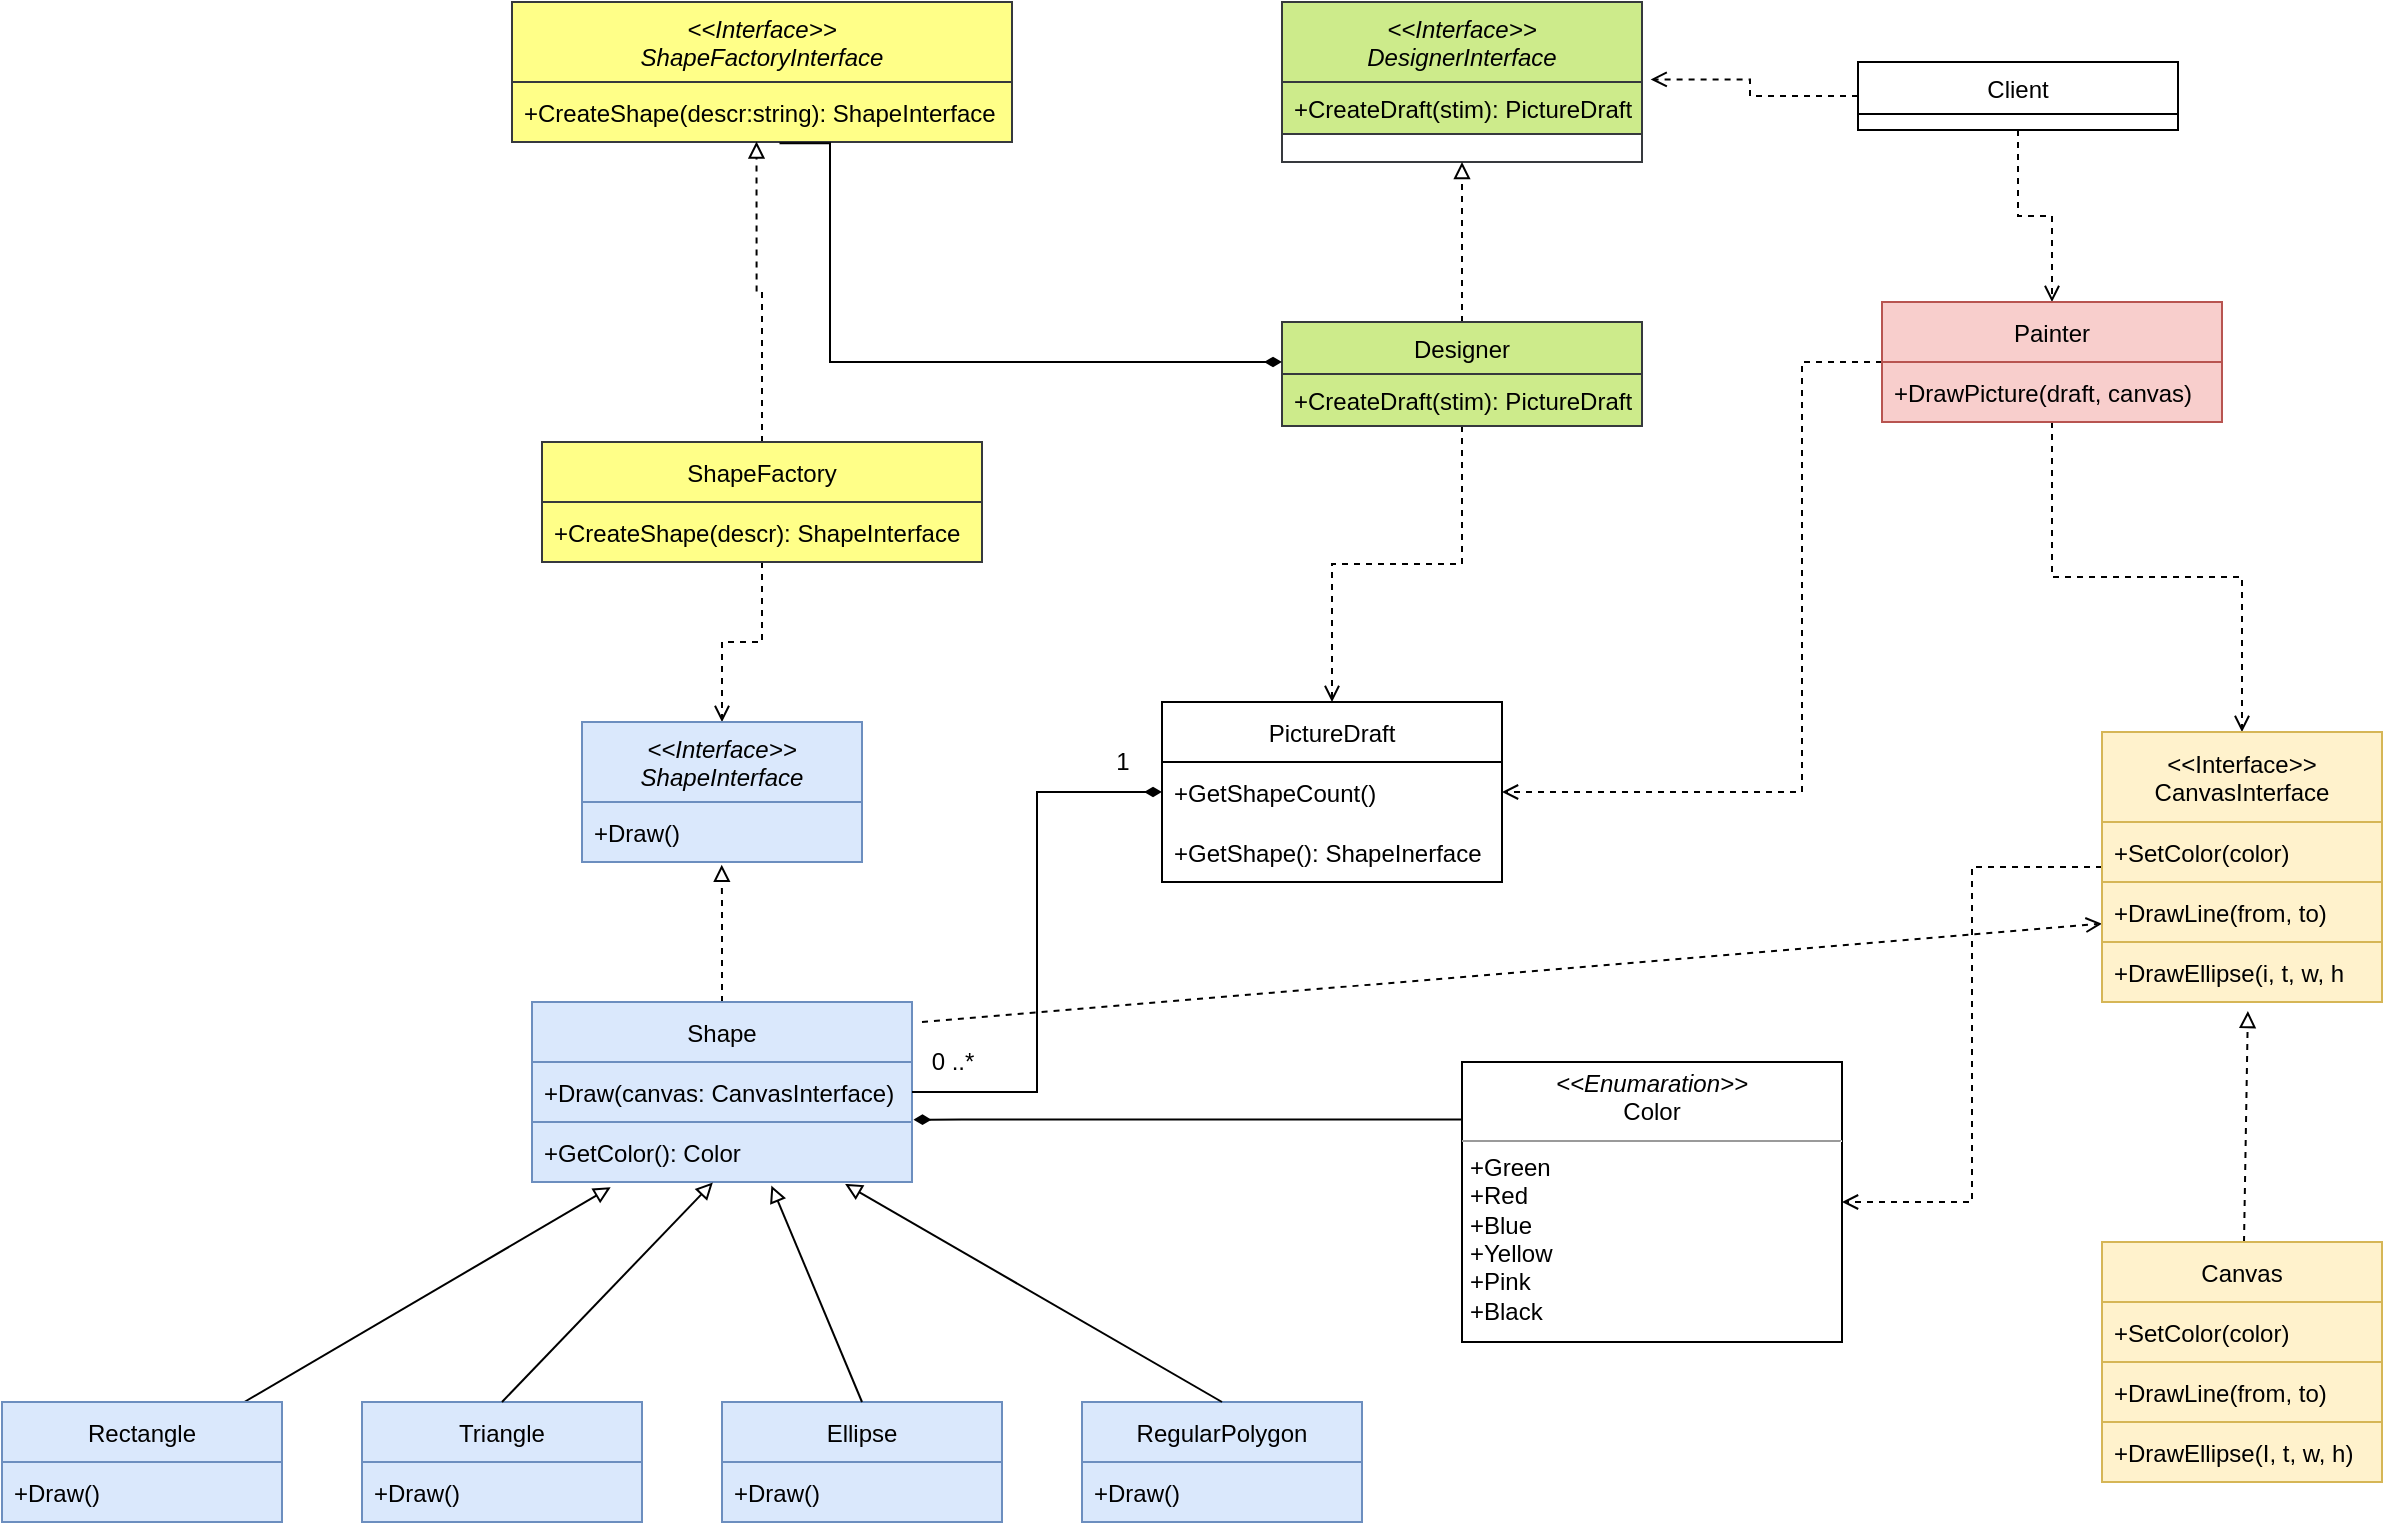 <mxfile version="17.2.4" type="github">
  <diagram id="C5RBs43oDa-KdzZeNtuy" name="Page-1">
    <mxGraphModel dx="2424" dy="891" grid="1" gridSize="10" guides="1" tooltips="1" connect="1" arrows="1" fold="1" page="1" pageScale="1" pageWidth="827" pageHeight="1169" math="0" shadow="0">
      <root>
        <mxCell id="WIyWlLk6GJQsqaUBKTNV-0" />
        <mxCell id="WIyWlLk6GJQsqaUBKTNV-1" parent="WIyWlLk6GJQsqaUBKTNV-0" />
        <mxCell id="zkfFHV4jXpPFQw0GAbJ--0" value="&lt;&lt;Interface&gt;&gt;&#xa;DesignerInterface" style="swimlane;fontStyle=2;align=center;verticalAlign=top;childLayout=stackLayout;horizontal=1;startSize=40;horizontalStack=0;resizeParent=1;resizeLast=0;collapsible=1;marginBottom=0;rounded=0;shadow=0;strokeWidth=1;fillColor=#cdeb8b;strokeColor=#36393d;" parent="WIyWlLk6GJQsqaUBKTNV-1" vertex="1">
          <mxGeometry x="220" y="100" width="180" height="80" as="geometry">
            <mxRectangle x="230" y="140" width="160" height="26" as="alternateBounds" />
          </mxGeometry>
        </mxCell>
        <mxCell id="zkfFHV4jXpPFQw0GAbJ--5" value="+CreateDraft(stim): PictureDraft" style="text;align=left;verticalAlign=top;spacingLeft=4;spacingRight=4;overflow=hidden;rotatable=0;points=[[0,0.5],[1,0.5]];portConstraint=eastwest;fillColor=#cdeb8b;strokeColor=#36393d;" parent="zkfFHV4jXpPFQw0GAbJ--0" vertex="1">
          <mxGeometry y="40" width="180" height="26" as="geometry" />
        </mxCell>
        <mxCell id="34K8-OLlR78BjBaU6Wkd-9" style="edgeStyle=orthogonalEdgeStyle;rounded=0;orthogonalLoop=1;jettySize=auto;html=1;entryX=0.5;entryY=1;entryDx=0;entryDy=0;fontFamily=Helvetica;fontSize=12;fontColor=default;dashed=1;endArrow=block;endFill=0;" edge="1" parent="WIyWlLk6GJQsqaUBKTNV-1" source="zkfFHV4jXpPFQw0GAbJ--6" target="zkfFHV4jXpPFQw0GAbJ--0">
          <mxGeometry relative="1" as="geometry" />
        </mxCell>
        <mxCell id="34K8-OLlR78BjBaU6Wkd-48" style="edgeStyle=orthogonalEdgeStyle;rounded=0;orthogonalLoop=1;jettySize=auto;html=1;entryX=0.5;entryY=0;entryDx=0;entryDy=0;fontFamily=Helvetica;fontSize=12;fontColor=default;endArrow=open;endFill=0;dashed=1;" edge="1" parent="WIyWlLk6GJQsqaUBKTNV-1" source="zkfFHV4jXpPFQw0GAbJ--6" target="34K8-OLlR78BjBaU6Wkd-44">
          <mxGeometry relative="1" as="geometry" />
        </mxCell>
        <mxCell id="zkfFHV4jXpPFQw0GAbJ--6" value="Designer" style="swimlane;fontStyle=0;align=center;verticalAlign=top;childLayout=stackLayout;horizontal=1;startSize=26;horizontalStack=0;resizeParent=1;resizeLast=0;collapsible=1;marginBottom=0;rounded=0;shadow=0;strokeWidth=1;fillColor=#cdeb8b;strokeColor=#36393d;" parent="WIyWlLk6GJQsqaUBKTNV-1" vertex="1">
          <mxGeometry x="220" y="260" width="180" height="52" as="geometry">
            <mxRectangle x="120" y="360" width="160" height="26" as="alternateBounds" />
          </mxGeometry>
        </mxCell>
        <mxCell id="zkfFHV4jXpPFQw0GAbJ--8" value="+CreateDraft(stim): PictureDraft" style="text;align=left;verticalAlign=top;spacingLeft=4;spacingRight=4;overflow=hidden;rotatable=0;points=[[0,0.5],[1,0.5]];portConstraint=eastwest;rounded=0;shadow=0;html=0;fillColor=#cdeb8b;strokeColor=#36393d;" parent="zkfFHV4jXpPFQw0GAbJ--6" vertex="1">
          <mxGeometry y="26" width="180" height="26" as="geometry" />
        </mxCell>
        <mxCell id="34K8-OLlR78BjBaU6Wkd-52" style="edgeStyle=orthogonalEdgeStyle;rounded=0;orthogonalLoop=1;jettySize=auto;html=1;entryX=1.024;entryY=-0.05;entryDx=0;entryDy=0;entryPerimeter=0;fontFamily=Helvetica;fontSize=12;fontColor=default;endArrow=open;endFill=0;dashed=1;" edge="1" parent="WIyWlLk6GJQsqaUBKTNV-1" source="zkfFHV4jXpPFQw0GAbJ--17" target="zkfFHV4jXpPFQw0GAbJ--5">
          <mxGeometry relative="1" as="geometry" />
        </mxCell>
        <mxCell id="34K8-OLlR78BjBaU6Wkd-57" style="edgeStyle=orthogonalEdgeStyle;rounded=0;orthogonalLoop=1;jettySize=auto;html=1;entryX=0.5;entryY=0;entryDx=0;entryDy=0;dashed=1;fontFamily=Helvetica;fontSize=12;fontColor=default;endArrow=open;endFill=0;" edge="1" parent="WIyWlLk6GJQsqaUBKTNV-1" source="zkfFHV4jXpPFQw0GAbJ--17" target="34K8-OLlR78BjBaU6Wkd-53">
          <mxGeometry relative="1" as="geometry" />
        </mxCell>
        <mxCell id="zkfFHV4jXpPFQw0GAbJ--17" value="Client" style="swimlane;fontStyle=0;align=center;verticalAlign=top;childLayout=stackLayout;horizontal=1;startSize=26;horizontalStack=0;resizeParent=1;resizeLast=0;collapsible=1;marginBottom=0;rounded=0;shadow=0;strokeWidth=1;" parent="WIyWlLk6GJQsqaUBKTNV-1" vertex="1">
          <mxGeometry x="508" y="130" width="160" height="34" as="geometry">
            <mxRectangle x="550" y="140" width="160" height="26" as="alternateBounds" />
          </mxGeometry>
        </mxCell>
        <mxCell id="34K8-OLlR78BjBaU6Wkd-10" value="&lt;&lt;Interface&gt;&gt;&#xa;ShapeFactoryInterface" style="swimlane;fontStyle=2;childLayout=stackLayout;horizontal=1;startSize=40;horizontalStack=0;resizeParent=1;resizeParentMax=0;resizeLast=0;collapsible=1;marginBottom=0;rounded=0;shadow=0;fontFamily=Helvetica;fontSize=12;fillColor=#ffff88;html=0;strokeColor=#36393d;" vertex="1" parent="WIyWlLk6GJQsqaUBKTNV-1">
          <mxGeometry x="-165" y="100" width="250" height="70" as="geometry" />
        </mxCell>
        <mxCell id="34K8-OLlR78BjBaU6Wkd-11" value="+CreateShape(descr:string): ShapeInterface" style="text;strokeColor=#36393d;fillColor=#ffff88;align=left;verticalAlign=middle;spacingLeft=4;spacingRight=4;overflow=hidden;points=[[0,0.5],[1,0.5]];portConstraint=eastwest;rotatable=0;rounded=0;shadow=0;fontFamily=Helvetica;fontSize=12;html=0;" vertex="1" parent="34K8-OLlR78BjBaU6Wkd-10">
          <mxGeometry y="40" width="250" height="30" as="geometry" />
        </mxCell>
        <mxCell id="34K8-OLlR78BjBaU6Wkd-14" style="edgeStyle=orthogonalEdgeStyle;rounded=0;orthogonalLoop=1;jettySize=auto;html=1;fontFamily=Helvetica;fontSize=12;fontColor=default;endArrow=diamondThin;endFill=1;exitX=0.535;exitY=1.019;exitDx=0;exitDy=0;exitPerimeter=0;" edge="1" parent="WIyWlLk6GJQsqaUBKTNV-1" source="34K8-OLlR78BjBaU6Wkd-11" target="zkfFHV4jXpPFQw0GAbJ--6">
          <mxGeometry relative="1" as="geometry">
            <Array as="points">
              <mxPoint x="-6" y="280" />
            </Array>
          </mxGeometry>
        </mxCell>
        <mxCell id="34K8-OLlR78BjBaU6Wkd-19" style="edgeStyle=orthogonalEdgeStyle;rounded=0;orthogonalLoop=1;jettySize=auto;html=1;fontFamily=Helvetica;fontSize=12;fontColor=default;endArrow=block;endFill=0;entryX=0.489;entryY=0.993;entryDx=0;entryDy=0;entryPerimeter=0;dashed=1;" edge="1" parent="WIyWlLk6GJQsqaUBKTNV-1" source="34K8-OLlR78BjBaU6Wkd-15" target="34K8-OLlR78BjBaU6Wkd-11">
          <mxGeometry relative="1" as="geometry">
            <mxPoint x="-20" y="190" as="targetPoint" />
          </mxGeometry>
        </mxCell>
        <mxCell id="34K8-OLlR78BjBaU6Wkd-29" style="edgeStyle=orthogonalEdgeStyle;rounded=0;orthogonalLoop=1;jettySize=auto;html=1;entryX=0.5;entryY=0;entryDx=0;entryDy=0;dashed=1;fontFamily=Helvetica;fontSize=12;fontColor=default;endArrow=open;endFill=0;" edge="1" parent="WIyWlLk6GJQsqaUBKTNV-1" source="34K8-OLlR78BjBaU6Wkd-15" target="34K8-OLlR78BjBaU6Wkd-20">
          <mxGeometry relative="1" as="geometry" />
        </mxCell>
        <mxCell id="34K8-OLlR78BjBaU6Wkd-15" value="ShapeFactory" style="swimlane;fontStyle=0;childLayout=stackLayout;horizontal=1;startSize=30;horizontalStack=0;resizeParent=1;resizeParentMax=0;resizeLast=0;collapsible=1;marginBottom=0;rounded=0;shadow=0;fontFamily=Helvetica;fontSize=12;fillColor=#ffff88;html=0;strokeColor=#36393d;" vertex="1" parent="WIyWlLk6GJQsqaUBKTNV-1">
          <mxGeometry x="-150" y="320" width="220" height="60" as="geometry" />
        </mxCell>
        <mxCell id="34K8-OLlR78BjBaU6Wkd-16" value="+CreateShape(descr): ShapeInterface" style="text;strokeColor=#36393d;fillColor=#ffff88;align=left;verticalAlign=middle;spacingLeft=4;spacingRight=4;overflow=hidden;points=[[0,0.5],[1,0.5]];portConstraint=eastwest;rotatable=0;rounded=0;shadow=0;fontFamily=Helvetica;fontSize=12;html=0;" vertex="1" parent="34K8-OLlR78BjBaU6Wkd-15">
          <mxGeometry y="30" width="220" height="30" as="geometry" />
        </mxCell>
        <mxCell id="34K8-OLlR78BjBaU6Wkd-20" value="&lt;&lt;Interface&gt;&gt;&#xa;ShapeInterface" style="swimlane;fontStyle=2;childLayout=stackLayout;horizontal=1;startSize=40;horizontalStack=0;resizeParent=1;resizeParentMax=0;resizeLast=0;collapsible=1;marginBottom=0;rounded=0;shadow=0;fontFamily=Helvetica;fontSize=12;fillColor=#dae8fc;html=0;strokeColor=#6c8ebf;" vertex="1" parent="WIyWlLk6GJQsqaUBKTNV-1">
          <mxGeometry x="-130" y="460" width="140" height="70" as="geometry" />
        </mxCell>
        <mxCell id="34K8-OLlR78BjBaU6Wkd-21" value="+Draw()" style="text;strokeColor=#6c8ebf;fillColor=#dae8fc;align=left;verticalAlign=middle;spacingLeft=4;spacingRight=4;overflow=hidden;points=[[0,0.5],[1,0.5]];portConstraint=eastwest;rotatable=0;rounded=0;shadow=0;fontFamily=Helvetica;fontSize=12;html=0;" vertex="1" parent="34K8-OLlR78BjBaU6Wkd-20">
          <mxGeometry y="40" width="140" height="30" as="geometry" />
        </mxCell>
        <mxCell id="34K8-OLlR78BjBaU6Wkd-28" style="edgeStyle=orthogonalEdgeStyle;rounded=0;orthogonalLoop=1;jettySize=auto;html=1;entryX=0.499;entryY=1.047;entryDx=0;entryDy=0;entryPerimeter=0;dashed=1;fontFamily=Helvetica;fontSize=12;fontColor=default;endArrow=block;endFill=0;" edge="1" parent="WIyWlLk6GJQsqaUBKTNV-1" source="34K8-OLlR78BjBaU6Wkd-24" target="34K8-OLlR78BjBaU6Wkd-21">
          <mxGeometry relative="1" as="geometry">
            <Array as="points">
              <mxPoint x="-60" y="550" />
              <mxPoint x="-60" y="550" />
            </Array>
          </mxGeometry>
        </mxCell>
        <mxCell id="34K8-OLlR78BjBaU6Wkd-69" style="rounded=0;orthogonalLoop=1;jettySize=auto;html=1;fontFamily=Helvetica;fontSize=12;fontColor=default;endArrow=open;endFill=0;dashed=1;" edge="1" parent="WIyWlLk6GJQsqaUBKTNV-1" target="34K8-OLlR78BjBaU6Wkd-67">
          <mxGeometry relative="1" as="geometry">
            <mxPoint x="40" y="610" as="sourcePoint" />
          </mxGeometry>
        </mxCell>
        <mxCell id="34K8-OLlR78BjBaU6Wkd-24" value="Shape" style="swimlane;fontStyle=0;childLayout=stackLayout;horizontal=1;startSize=30;horizontalStack=0;resizeParent=1;resizeParentMax=0;resizeLast=0;collapsible=1;marginBottom=0;rounded=0;shadow=0;fontFamily=Helvetica;fontSize=12;fillColor=#dae8fc;html=0;strokeColor=#6c8ebf;" vertex="1" parent="WIyWlLk6GJQsqaUBKTNV-1">
          <mxGeometry x="-155" y="600" width="190" height="90" as="geometry" />
        </mxCell>
        <mxCell id="34K8-OLlR78BjBaU6Wkd-25" value="+Draw(canvas: CanvasInterface)" style="text;strokeColor=#6c8ebf;fillColor=#dae8fc;align=left;verticalAlign=middle;spacingLeft=4;spacingRight=4;overflow=hidden;points=[[0,0.5],[1,0.5]];portConstraint=eastwest;rotatable=0;rounded=0;shadow=0;fontFamily=Helvetica;fontSize=12;html=0;" vertex="1" parent="34K8-OLlR78BjBaU6Wkd-24">
          <mxGeometry y="30" width="190" height="30" as="geometry" />
        </mxCell>
        <mxCell id="34K8-OLlR78BjBaU6Wkd-26" value="+GetColor(): Color" style="text;strokeColor=#6c8ebf;fillColor=#dae8fc;align=left;verticalAlign=middle;spacingLeft=4;spacingRight=4;overflow=hidden;points=[[0,0.5],[1,0.5]];portConstraint=eastwest;rotatable=0;rounded=0;shadow=0;fontFamily=Helvetica;fontSize=12;html=0;" vertex="1" parent="34K8-OLlR78BjBaU6Wkd-24">
          <mxGeometry y="60" width="190" height="30" as="geometry" />
        </mxCell>
        <mxCell id="34K8-OLlR78BjBaU6Wkd-40" style="rounded=0;orthogonalLoop=1;jettySize=auto;html=1;entryX=0.207;entryY=1.087;entryDx=0;entryDy=0;entryPerimeter=0;fontFamily=Helvetica;fontSize=12;fontColor=default;endArrow=block;endFill=0;" edge="1" parent="WIyWlLk6GJQsqaUBKTNV-1" source="34K8-OLlR78BjBaU6Wkd-30" target="34K8-OLlR78BjBaU6Wkd-26">
          <mxGeometry relative="1" as="geometry" />
        </mxCell>
        <mxCell id="34K8-OLlR78BjBaU6Wkd-30" value="Rectangle" style="swimlane;fontStyle=0;childLayout=stackLayout;horizontal=1;startSize=30;horizontalStack=0;resizeParent=1;resizeParentMax=0;resizeLast=0;collapsible=1;marginBottom=0;rounded=0;shadow=0;fontFamily=Helvetica;fontSize=12;fillColor=#dae8fc;html=0;strokeColor=#6c8ebf;" vertex="1" parent="WIyWlLk6GJQsqaUBKTNV-1">
          <mxGeometry x="-420" y="800" width="140" height="60" as="geometry" />
        </mxCell>
        <mxCell id="34K8-OLlR78BjBaU6Wkd-31" value="+Draw()" style="text;strokeColor=#6c8ebf;fillColor=#dae8fc;align=left;verticalAlign=middle;spacingLeft=4;spacingRight=4;overflow=hidden;points=[[0,0.5],[1,0.5]];portConstraint=eastwest;rotatable=0;rounded=0;shadow=0;fontFamily=Helvetica;fontSize=12;html=0;" vertex="1" parent="34K8-OLlR78BjBaU6Wkd-30">
          <mxGeometry y="30" width="140" height="30" as="geometry" />
        </mxCell>
        <mxCell id="34K8-OLlR78BjBaU6Wkd-34" value="Triangle" style="swimlane;fontStyle=0;childLayout=stackLayout;horizontal=1;startSize=30;horizontalStack=0;resizeParent=1;resizeParentMax=0;resizeLast=0;collapsible=1;marginBottom=0;rounded=0;shadow=0;fontFamily=Helvetica;fontSize=12;fillColor=#dae8fc;html=0;strokeColor=#6c8ebf;" vertex="1" parent="WIyWlLk6GJQsqaUBKTNV-1">
          <mxGeometry x="-240" y="800" width="140" height="60" as="geometry" />
        </mxCell>
        <mxCell id="34K8-OLlR78BjBaU6Wkd-35" value="+Draw()" style="text;strokeColor=#6c8ebf;fillColor=#dae8fc;align=left;verticalAlign=middle;spacingLeft=4;spacingRight=4;overflow=hidden;points=[[0,0.5],[1,0.5]];portConstraint=eastwest;rotatable=0;rounded=0;shadow=0;fontFamily=Helvetica;fontSize=12;html=0;" vertex="1" parent="34K8-OLlR78BjBaU6Wkd-34">
          <mxGeometry y="30" width="140" height="30" as="geometry" />
        </mxCell>
        <mxCell id="34K8-OLlR78BjBaU6Wkd-36" value="Ellipse" style="swimlane;fontStyle=0;childLayout=stackLayout;horizontal=1;startSize=30;horizontalStack=0;resizeParent=1;resizeParentMax=0;resizeLast=0;collapsible=1;marginBottom=0;rounded=0;shadow=0;fontFamily=Helvetica;fontSize=12;fillColor=#dae8fc;html=0;strokeColor=#6c8ebf;" vertex="1" parent="WIyWlLk6GJQsqaUBKTNV-1">
          <mxGeometry x="-60" y="800" width="140" height="60" as="geometry" />
        </mxCell>
        <mxCell id="34K8-OLlR78BjBaU6Wkd-37" value="+Draw()" style="text;strokeColor=#6c8ebf;fillColor=#dae8fc;align=left;verticalAlign=middle;spacingLeft=4;spacingRight=4;overflow=hidden;points=[[0,0.5],[1,0.5]];portConstraint=eastwest;rotatable=0;rounded=0;shadow=0;fontFamily=Helvetica;fontSize=12;html=0;" vertex="1" parent="34K8-OLlR78BjBaU6Wkd-36">
          <mxGeometry y="30" width="140" height="30" as="geometry" />
        </mxCell>
        <mxCell id="34K8-OLlR78BjBaU6Wkd-38" value="RegularPolygon" style="swimlane;fontStyle=0;childLayout=stackLayout;horizontal=1;startSize=30;horizontalStack=0;resizeParent=1;resizeParentMax=0;resizeLast=0;collapsible=1;marginBottom=0;rounded=0;shadow=0;fontFamily=Helvetica;fontSize=12;fillColor=#dae8fc;html=0;strokeColor=#6c8ebf;" vertex="1" parent="WIyWlLk6GJQsqaUBKTNV-1">
          <mxGeometry x="120" y="800" width="140" height="60" as="geometry" />
        </mxCell>
        <mxCell id="34K8-OLlR78BjBaU6Wkd-39" value="+Draw()" style="text;strokeColor=#6c8ebf;fillColor=#dae8fc;align=left;verticalAlign=middle;spacingLeft=4;spacingRight=4;overflow=hidden;points=[[0,0.5],[1,0.5]];portConstraint=eastwest;rotatable=0;rounded=0;shadow=0;fontFamily=Helvetica;fontSize=12;html=0;" vertex="1" parent="34K8-OLlR78BjBaU6Wkd-38">
          <mxGeometry y="30" width="140" height="30" as="geometry" />
        </mxCell>
        <mxCell id="34K8-OLlR78BjBaU6Wkd-41" style="rounded=0;orthogonalLoop=1;jettySize=auto;html=1;entryX=0.476;entryY=1.007;entryDx=0;entryDy=0;entryPerimeter=0;fontFamily=Helvetica;fontSize=12;fontColor=default;endArrow=block;endFill=0;exitX=0.5;exitY=0;exitDx=0;exitDy=0;" edge="1" parent="WIyWlLk6GJQsqaUBKTNV-1" source="34K8-OLlR78BjBaU6Wkd-34" target="34K8-OLlR78BjBaU6Wkd-26">
          <mxGeometry relative="1" as="geometry">
            <mxPoint x="-281.399" y="810" as="sourcePoint" />
            <mxPoint x="-66.94" y="700.21" as="targetPoint" />
          </mxGeometry>
        </mxCell>
        <mxCell id="34K8-OLlR78BjBaU6Wkd-42" style="rounded=0;orthogonalLoop=1;jettySize=auto;html=1;fontFamily=Helvetica;fontSize=12;fontColor=default;endArrow=block;endFill=0;exitX=0.5;exitY=0;exitDx=0;exitDy=0;entryX=0.63;entryY=1.06;entryDx=0;entryDy=0;entryPerimeter=0;" edge="1" parent="WIyWlLk6GJQsqaUBKTNV-1" source="34K8-OLlR78BjBaU6Wkd-36" target="34K8-OLlR78BjBaU6Wkd-26">
          <mxGeometry relative="1" as="geometry">
            <mxPoint x="-271.399" y="820" as="sourcePoint" />
            <mxPoint x="-70" y="690" as="targetPoint" />
          </mxGeometry>
        </mxCell>
        <mxCell id="34K8-OLlR78BjBaU6Wkd-43" style="rounded=0;orthogonalLoop=1;jettySize=auto;html=1;fontFamily=Helvetica;fontSize=12;fontColor=default;endArrow=block;endFill=0;exitX=0.5;exitY=0;exitDx=0;exitDy=0;entryX=0.824;entryY=1.033;entryDx=0;entryDy=0;entryPerimeter=0;" edge="1" parent="WIyWlLk6GJQsqaUBKTNV-1" source="34K8-OLlR78BjBaU6Wkd-38" target="34K8-OLlR78BjBaU6Wkd-26">
          <mxGeometry relative="1" as="geometry">
            <mxPoint x="-261.399" y="830" as="sourcePoint" />
            <mxPoint x="-70" y="690" as="targetPoint" />
          </mxGeometry>
        </mxCell>
        <mxCell id="34K8-OLlR78BjBaU6Wkd-44" value="PictureDraft" style="swimlane;fontStyle=0;childLayout=stackLayout;horizontal=1;startSize=30;horizontalStack=0;resizeParent=1;resizeParentMax=0;resizeLast=0;collapsible=1;marginBottom=0;rounded=0;shadow=0;fontFamily=Helvetica;fontSize=12;fontColor=default;fillColor=none;gradientColor=none;html=0;" vertex="1" parent="WIyWlLk6GJQsqaUBKTNV-1">
          <mxGeometry x="160" y="450" width="170" height="90" as="geometry" />
        </mxCell>
        <mxCell id="34K8-OLlR78BjBaU6Wkd-45" value="+GetShapeCount()" style="text;strokeColor=none;fillColor=none;align=left;verticalAlign=middle;spacingLeft=4;spacingRight=4;overflow=hidden;points=[[0,0.5],[1,0.5]];portConstraint=eastwest;rotatable=0;rounded=0;shadow=0;fontFamily=Helvetica;fontSize=12;fontColor=default;html=0;" vertex="1" parent="34K8-OLlR78BjBaU6Wkd-44">
          <mxGeometry y="30" width="170" height="30" as="geometry" />
        </mxCell>
        <mxCell id="34K8-OLlR78BjBaU6Wkd-46" value="+GetShape(): ShapeInerface" style="text;strokeColor=none;fillColor=none;align=left;verticalAlign=middle;spacingLeft=4;spacingRight=4;overflow=hidden;points=[[0,0.5],[1,0.5]];portConstraint=eastwest;rotatable=0;rounded=0;shadow=0;fontFamily=Helvetica;fontSize=12;fontColor=default;html=0;" vertex="1" parent="34K8-OLlR78BjBaU6Wkd-44">
          <mxGeometry y="60" width="170" height="30" as="geometry" />
        </mxCell>
        <mxCell id="34K8-OLlR78BjBaU6Wkd-49" style="edgeStyle=orthogonalEdgeStyle;rounded=0;orthogonalLoop=1;jettySize=auto;html=1;entryX=0;entryY=0.5;entryDx=0;entryDy=0;fontFamily=Helvetica;fontSize=12;fontColor=default;endArrow=diamondThin;endFill=1;" edge="1" parent="WIyWlLk6GJQsqaUBKTNV-1" source="34K8-OLlR78BjBaU6Wkd-25" target="34K8-OLlR78BjBaU6Wkd-45">
          <mxGeometry relative="1" as="geometry" />
        </mxCell>
        <mxCell id="34K8-OLlR78BjBaU6Wkd-50" value="1" style="text;html=1;align=center;verticalAlign=middle;resizable=0;points=[];autosize=1;strokeColor=none;fillColor=none;fontSize=12;fontFamily=Helvetica;fontColor=default;" vertex="1" parent="WIyWlLk6GJQsqaUBKTNV-1">
          <mxGeometry x="130" y="470" width="20" height="20" as="geometry" />
        </mxCell>
        <mxCell id="34K8-OLlR78BjBaU6Wkd-51" value="0 ..*" style="text;html=1;align=center;verticalAlign=middle;resizable=0;points=[];autosize=1;strokeColor=none;fillColor=none;fontSize=12;fontFamily=Helvetica;fontColor=default;" vertex="1" parent="WIyWlLk6GJQsqaUBKTNV-1">
          <mxGeometry x="35" y="620" width="40" height="20" as="geometry" />
        </mxCell>
        <mxCell id="34K8-OLlR78BjBaU6Wkd-58" style="edgeStyle=orthogonalEdgeStyle;rounded=0;orthogonalLoop=1;jettySize=auto;html=1;entryX=1;entryY=0.5;entryDx=0;entryDy=0;dashed=1;fontFamily=Helvetica;fontSize=12;fontColor=default;endArrow=open;endFill=0;" edge="1" parent="WIyWlLk6GJQsqaUBKTNV-1" source="34K8-OLlR78BjBaU6Wkd-53" target="34K8-OLlR78BjBaU6Wkd-45">
          <mxGeometry relative="1" as="geometry">
            <Array as="points">
              <mxPoint x="480" y="280" />
              <mxPoint x="480" y="495" />
            </Array>
          </mxGeometry>
        </mxCell>
        <mxCell id="34K8-OLlR78BjBaU6Wkd-70" style="edgeStyle=orthogonalEdgeStyle;rounded=0;orthogonalLoop=1;jettySize=auto;html=1;dashed=1;fontFamily=Helvetica;fontSize=12;fontColor=default;endArrow=open;endFill=0;" edge="1" parent="WIyWlLk6GJQsqaUBKTNV-1" source="34K8-OLlR78BjBaU6Wkd-53" target="34K8-OLlR78BjBaU6Wkd-65">
          <mxGeometry relative="1" as="geometry" />
        </mxCell>
        <mxCell id="34K8-OLlR78BjBaU6Wkd-53" value="Painter" style="swimlane;fontStyle=0;childLayout=stackLayout;horizontal=1;startSize=30;horizontalStack=0;resizeParent=1;resizeParentMax=0;resizeLast=0;collapsible=1;marginBottom=0;rounded=0;shadow=0;fontFamily=Helvetica;fontSize=12;fillColor=#f8cecc;html=0;strokeColor=#b85450;" vertex="1" parent="WIyWlLk6GJQsqaUBKTNV-1">
          <mxGeometry x="520" y="250" width="170" height="60" as="geometry" />
        </mxCell>
        <mxCell id="34K8-OLlR78BjBaU6Wkd-54" value="+DrawPicture(draft, canvas)" style="text;strokeColor=#b85450;fillColor=#f8cecc;align=left;verticalAlign=middle;spacingLeft=4;spacingRight=4;overflow=hidden;points=[[0,0.5],[1,0.5]];portConstraint=eastwest;rotatable=0;rounded=0;shadow=0;fontFamily=Helvetica;fontSize=12;html=0;" vertex="1" parent="34K8-OLlR78BjBaU6Wkd-53">
          <mxGeometry y="30" width="170" height="30" as="geometry" />
        </mxCell>
        <mxCell id="34K8-OLlR78BjBaU6Wkd-64" style="edgeStyle=orthogonalEdgeStyle;rounded=0;orthogonalLoop=1;jettySize=auto;html=1;fontFamily=Helvetica;fontSize=12;fontColor=default;endArrow=diamondThin;endFill=1;entryX=1.004;entryY=-0.039;entryDx=0;entryDy=0;entryPerimeter=0;" edge="1" parent="WIyWlLk6GJQsqaUBKTNV-1" source="34K8-OLlR78BjBaU6Wkd-63" target="34K8-OLlR78BjBaU6Wkd-26">
          <mxGeometry relative="1" as="geometry">
            <mxPoint x="40" y="660" as="targetPoint" />
            <Array as="points">
              <mxPoint x="60" y="659" />
            </Array>
          </mxGeometry>
        </mxCell>
        <mxCell id="34K8-OLlR78BjBaU6Wkd-63" value="&lt;p style=&quot;margin: 0px ; margin-top: 4px ; text-align: center&quot;&gt;&lt;i&gt;&amp;lt;&amp;lt;Enumaration&amp;gt;&amp;gt;&lt;/i&gt;&lt;br&gt;Color&lt;/p&gt;&lt;hr size=&quot;1&quot;&gt;&lt;p style=&quot;margin: 0px ; margin-left: 4px&quot;&gt;+Green&lt;/p&gt;&lt;p style=&quot;margin: 0px ; margin-left: 4px&quot;&gt;+Red&lt;/p&gt;&lt;p style=&quot;margin: 0px ; margin-left: 4px&quot;&gt;+Blue&lt;/p&gt;&lt;p style=&quot;margin: 0px ; margin-left: 4px&quot;&gt;+Yellow&lt;/p&gt;&lt;p style=&quot;margin: 0px ; margin-left: 4px&quot;&gt;+Pink&lt;/p&gt;&lt;p style=&quot;margin: 0px ; margin-left: 4px&quot;&gt;+Black&lt;/p&gt;" style="verticalAlign=top;align=left;overflow=fill;fontSize=12;fontFamily=Helvetica;html=1;rounded=0;shadow=0;fontColor=default;fillColor=none;gradientColor=none;" vertex="1" parent="WIyWlLk6GJQsqaUBKTNV-1">
          <mxGeometry x="310" y="630" width="190" height="140" as="geometry" />
        </mxCell>
        <mxCell id="34K8-OLlR78BjBaU6Wkd-71" style="edgeStyle=orthogonalEdgeStyle;rounded=0;orthogonalLoop=1;jettySize=auto;html=1;entryX=1;entryY=0.5;entryDx=0;entryDy=0;dashed=1;fontFamily=Helvetica;fontSize=12;fontColor=default;endArrow=open;endFill=0;" edge="1" parent="WIyWlLk6GJQsqaUBKTNV-1" source="34K8-OLlR78BjBaU6Wkd-65" target="34K8-OLlR78BjBaU6Wkd-63">
          <mxGeometry relative="1" as="geometry" />
        </mxCell>
        <mxCell id="34K8-OLlR78BjBaU6Wkd-65" value="&lt;&lt;Interface&gt;&gt;&#xa;CanvasInterface" style="swimlane;fontStyle=0;childLayout=stackLayout;horizontal=1;startSize=45;horizontalStack=0;resizeParent=1;resizeParentMax=0;resizeLast=0;collapsible=1;marginBottom=0;rounded=0;shadow=0;fontFamily=Helvetica;fontSize=12;fillColor=#fff2cc;html=0;strokeColor=#d6b656;" vertex="1" parent="WIyWlLk6GJQsqaUBKTNV-1">
          <mxGeometry x="630" y="465" width="140" height="135" as="geometry" />
        </mxCell>
        <mxCell id="34K8-OLlR78BjBaU6Wkd-66" value="+SetColor(color)" style="text;strokeColor=#d6b656;fillColor=#fff2cc;align=left;verticalAlign=middle;spacingLeft=4;spacingRight=4;overflow=hidden;points=[[0,0.5],[1,0.5]];portConstraint=eastwest;rotatable=0;rounded=0;shadow=0;fontFamily=Helvetica;fontSize=12;html=0;" vertex="1" parent="34K8-OLlR78BjBaU6Wkd-65">
          <mxGeometry y="45" width="140" height="30" as="geometry" />
        </mxCell>
        <mxCell id="34K8-OLlR78BjBaU6Wkd-67" value="+DrawLine(from, to)" style="text;strokeColor=#d6b656;fillColor=#fff2cc;align=left;verticalAlign=middle;spacingLeft=4;spacingRight=4;overflow=hidden;points=[[0,0.5],[1,0.5]];portConstraint=eastwest;rotatable=0;rounded=0;shadow=0;fontFamily=Helvetica;fontSize=12;html=0;" vertex="1" parent="34K8-OLlR78BjBaU6Wkd-65">
          <mxGeometry y="75" width="140" height="30" as="geometry" />
        </mxCell>
        <mxCell id="34K8-OLlR78BjBaU6Wkd-68" value="+DrawEllipse(i, t, w, h" style="text;strokeColor=#d6b656;fillColor=#fff2cc;align=left;verticalAlign=middle;spacingLeft=4;spacingRight=4;overflow=hidden;points=[[0,0.5],[1,0.5]];portConstraint=eastwest;rotatable=0;rounded=0;shadow=0;fontFamily=Helvetica;fontSize=12;html=0;" vertex="1" parent="34K8-OLlR78BjBaU6Wkd-65">
          <mxGeometry y="105" width="140" height="30" as="geometry" />
        </mxCell>
        <mxCell id="34K8-OLlR78BjBaU6Wkd-77" style="rounded=0;orthogonalLoop=1;jettySize=auto;html=1;dashed=1;fontFamily=Helvetica;fontSize=12;fontColor=default;endArrow=block;endFill=0;entryX=0.521;entryY=1.15;entryDx=0;entryDy=0;entryPerimeter=0;" edge="1" parent="WIyWlLk6GJQsqaUBKTNV-1" source="34K8-OLlR78BjBaU6Wkd-72" target="34K8-OLlR78BjBaU6Wkd-68">
          <mxGeometry relative="1" as="geometry">
            <mxPoint x="670" y="590" as="targetPoint" />
          </mxGeometry>
        </mxCell>
        <mxCell id="34K8-OLlR78BjBaU6Wkd-72" value="Canvas" style="swimlane;fontStyle=0;childLayout=stackLayout;horizontal=1;startSize=30;horizontalStack=0;resizeParent=1;resizeParentMax=0;resizeLast=0;collapsible=1;marginBottom=0;rounded=0;shadow=0;fontFamily=Helvetica;fontSize=12;fillColor=#fff2cc;html=0;strokeColor=#d6b656;" vertex="1" parent="WIyWlLk6GJQsqaUBKTNV-1">
          <mxGeometry x="630" y="720" width="140" height="120" as="geometry" />
        </mxCell>
        <mxCell id="34K8-OLlR78BjBaU6Wkd-73" value="+SetColor(color)" style="text;strokeColor=#d6b656;fillColor=#fff2cc;align=left;verticalAlign=middle;spacingLeft=4;spacingRight=4;overflow=hidden;points=[[0,0.5],[1,0.5]];portConstraint=eastwest;rotatable=0;rounded=0;shadow=0;fontFamily=Helvetica;fontSize=12;html=0;" vertex="1" parent="34K8-OLlR78BjBaU6Wkd-72">
          <mxGeometry y="30" width="140" height="30" as="geometry" />
        </mxCell>
        <mxCell id="34K8-OLlR78BjBaU6Wkd-74" value="+DrawLine(from, to)" style="text;strokeColor=#d6b656;fillColor=#fff2cc;align=left;verticalAlign=middle;spacingLeft=4;spacingRight=4;overflow=hidden;points=[[0,0.5],[1,0.5]];portConstraint=eastwest;rotatable=0;rounded=0;shadow=0;fontFamily=Helvetica;fontSize=12;html=0;" vertex="1" parent="34K8-OLlR78BjBaU6Wkd-72">
          <mxGeometry y="60" width="140" height="30" as="geometry" />
        </mxCell>
        <mxCell id="34K8-OLlR78BjBaU6Wkd-75" value="+DrawEllipse(I, t, w, h)" style="text;strokeColor=#d6b656;fillColor=#fff2cc;align=left;verticalAlign=middle;spacingLeft=4;spacingRight=4;overflow=hidden;points=[[0,0.5],[1,0.5]];portConstraint=eastwest;rotatable=0;rounded=0;shadow=0;fontFamily=Helvetica;fontSize=12;html=0;" vertex="1" parent="34K8-OLlR78BjBaU6Wkd-72">
          <mxGeometry y="90" width="140" height="30" as="geometry" />
        </mxCell>
      </root>
    </mxGraphModel>
  </diagram>
</mxfile>
